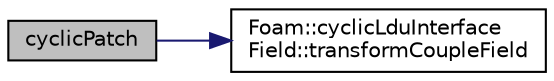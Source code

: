 digraph "cyclicPatch"
{
  bgcolor="transparent";
  edge [fontname="Helvetica",fontsize="10",labelfontname="Helvetica",labelfontsize="10"];
  node [fontname="Helvetica",fontsize="10",shape=record];
  rankdir="LR";
  Node1 [label="cyclicPatch",height=0.2,width=0.4,color="black", fillcolor="grey75", style="filled" fontcolor="black"];
  Node1 -> Node2 [color="midnightblue",fontsize="10",style="solid",fontname="Helvetica"];
  Node2 [label="Foam::cyclicLduInterface\lField::transformCoupleField",height=0.2,width=0.4,color="black",URL="$classFoam_1_1cyclicLduInterfaceField.html#aa655b8ec61590cb366dc249e0aeb2434",tooltip="Transform given patch field. "];
}
